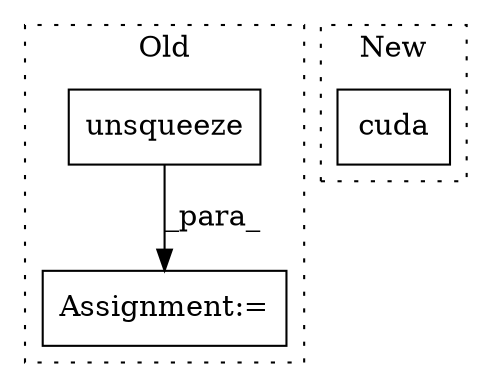 digraph G {
subgraph cluster0 {
1 [label="unsqueeze" a="32" s="2226,2237" l="10,1" shape="box"];
3 [label="Assignment:=" a="7" s="2391" l="1" shape="box"];
label = "Old";
style="dotted";
}
subgraph cluster1 {
2 [label="cuda" a="32" s="2184" l="6" shape="box"];
label = "New";
style="dotted";
}
1 -> 3 [label="_para_"];
}